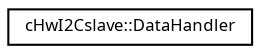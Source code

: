 digraph "Graphical Class Hierarchy"
{
  edge [fontname="Sans",fontsize="8",labelfontname="Sans",labelfontsize="8"];
  node [fontname="Sans",fontsize="8",shape=record];
  rankdir="LR";
  Node1 [label="cHwI2Cslave::DataHandler",height=0.2,width=0.4,color="black", fillcolor="white", style="filled",URL="$classc_hw_i2_cslave_1_1_data_handler.html",tooltip="Abstract class as interface to cHwI2Cslave. "];
}
